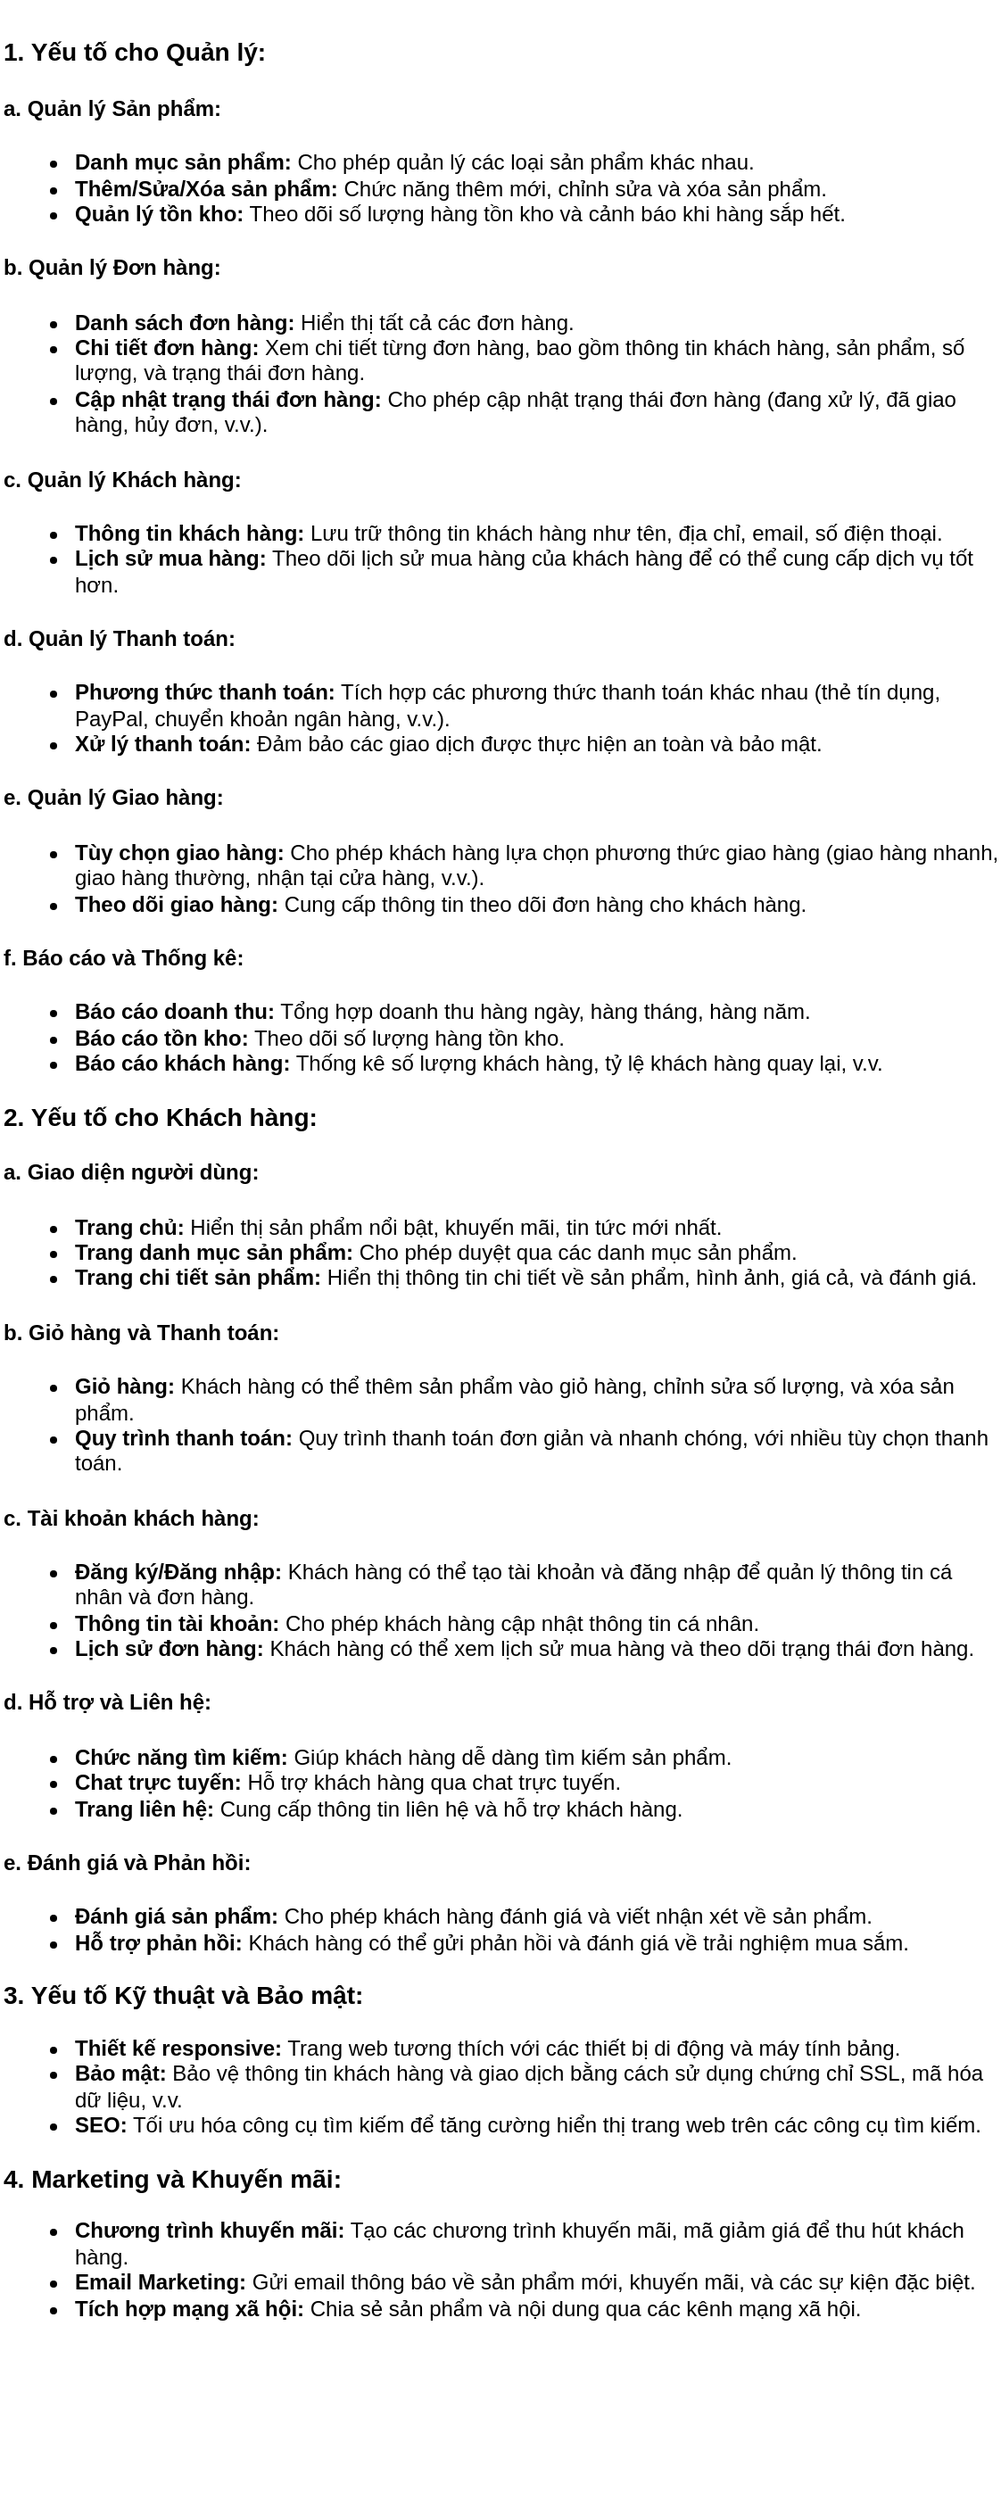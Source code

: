 <mxfile version="24.6.0" type="github">
  <diagram name="Trang-1" id="2Mpa3MiPuB_IE_3Rl7SE">
    <mxGraphModel dx="1050" dy="565" grid="1" gridSize="10" guides="1" tooltips="1" connect="1" arrows="1" fold="1" page="1" pageScale="1" pageWidth="827" pageHeight="1169" math="0" shadow="0">
      <root>
        <mxCell id="0" />
        <mxCell id="1" parent="0" />
        <mxCell id="Jl69iYzpIbMfeHAx8aMh-1" value="&lt;h3&gt;1. &lt;strong&gt;Yếu tố cho Quản lý:&lt;/strong&gt;&lt;/h3&gt;&lt;h4&gt;a. &lt;strong&gt;Quản lý Sản phẩm:&lt;/strong&gt;&lt;/h4&gt;&lt;ul&gt;&lt;li&gt;&lt;strong&gt;Danh mục sản phẩm:&lt;/strong&gt; Cho phép quản lý các loại sản phẩm khác nhau.&lt;/li&gt;&lt;li&gt;&lt;strong&gt;Thêm/Sửa/Xóa sản phẩm:&lt;/strong&gt; Chức năng thêm mới, chỉnh sửa và xóa sản phẩm.&lt;/li&gt;&lt;li&gt;&lt;strong&gt;Quản lý tồn kho:&lt;/strong&gt; Theo dõi số lượng hàng tồn kho và cảnh báo khi hàng sắp hết.&lt;/li&gt;&lt;/ul&gt;&lt;h4&gt;b. &lt;strong&gt;Quản lý Đơn hàng:&lt;/strong&gt;&lt;/h4&gt;&lt;ul&gt;&lt;li&gt;&lt;strong&gt;Danh sách đơn hàng:&lt;/strong&gt; Hiển thị tất cả các đơn hàng.&lt;/li&gt;&lt;li&gt;&lt;strong&gt;Chi tiết đơn hàng:&lt;/strong&gt; Xem chi tiết từng đơn hàng, bao gồm thông tin khách hàng, sản phẩm, số lượng, và trạng thái đơn hàng.&lt;/li&gt;&lt;li&gt;&lt;strong&gt;Cập nhật trạng thái đơn hàng:&lt;/strong&gt; Cho phép cập nhật trạng thái đơn hàng (đang xử lý, đã giao hàng, hủy đơn, v.v.).&lt;/li&gt;&lt;/ul&gt;&lt;h4&gt;c. &lt;strong&gt;Quản lý Khách hàng:&lt;/strong&gt;&lt;/h4&gt;&lt;ul&gt;&lt;li&gt;&lt;strong&gt;Thông tin khách hàng:&lt;/strong&gt; Lưu trữ thông tin khách hàng như tên, địa chỉ, email, số điện thoại.&lt;/li&gt;&lt;li&gt;&lt;strong&gt;Lịch sử mua hàng:&lt;/strong&gt; Theo dõi lịch sử mua hàng của khách hàng để có thể cung cấp dịch vụ tốt hơn.&lt;/li&gt;&lt;/ul&gt;&lt;h4&gt;d. &lt;strong&gt;Quản lý Thanh toán:&lt;/strong&gt;&lt;/h4&gt;&lt;ul&gt;&lt;li&gt;&lt;strong&gt;Phương thức thanh toán:&lt;/strong&gt; Tích hợp các phương thức thanh toán khác nhau (thẻ tín dụng, PayPal, chuyển khoản ngân hàng, v.v.).&lt;/li&gt;&lt;li&gt;&lt;strong&gt;Xử lý thanh toán:&lt;/strong&gt; Đảm bảo các giao dịch được thực hiện an toàn và bảo mật.&lt;/li&gt;&lt;/ul&gt;&lt;h4&gt;e. &lt;strong&gt;Quản lý Giao hàng:&lt;/strong&gt;&lt;/h4&gt;&lt;ul&gt;&lt;li&gt;&lt;strong&gt;Tùy chọn giao hàng:&lt;/strong&gt; Cho phép khách hàng lựa chọn phương thức giao hàng (giao hàng nhanh, giao hàng thường, nhận tại cửa hàng, v.v.).&lt;/li&gt;&lt;li&gt;&lt;strong&gt;Theo dõi giao hàng:&lt;/strong&gt; Cung cấp thông tin theo dõi đơn hàng cho khách hàng.&lt;/li&gt;&lt;/ul&gt;&lt;h4&gt;f. &lt;strong&gt;Báo cáo và Thống kê:&lt;/strong&gt;&lt;/h4&gt;&lt;ul&gt;&lt;li&gt;&lt;strong&gt;Báo cáo doanh thu:&lt;/strong&gt; Tổng hợp doanh thu hàng ngày, hàng tháng, hàng năm.&lt;/li&gt;&lt;li&gt;&lt;strong&gt;Báo cáo tồn kho:&lt;/strong&gt; Theo dõi số lượng hàng tồn kho.&lt;/li&gt;&lt;li&gt;&lt;strong&gt;Báo cáo khách hàng:&lt;/strong&gt; Thống kê số lượng khách hàng, tỷ lệ khách hàng quay lại, v.v.&lt;/li&gt;&lt;/ul&gt;&lt;h3&gt;2. &lt;strong&gt;Yếu tố cho Khách hàng:&lt;/strong&gt;&lt;/h3&gt;&lt;h4&gt;a. &lt;strong&gt;Giao diện người dùng:&lt;/strong&gt;&lt;/h4&gt;&lt;ul&gt;&lt;li&gt;&lt;strong&gt;Trang chủ:&lt;/strong&gt; Hiển thị sản phẩm nổi bật, khuyến mãi, tin tức mới nhất.&lt;/li&gt;&lt;li&gt;&lt;strong&gt;Trang danh mục sản phẩm:&lt;/strong&gt; Cho phép duyệt qua các danh mục sản phẩm.&lt;/li&gt;&lt;li&gt;&lt;strong&gt;Trang chi tiết sản phẩm:&lt;/strong&gt; Hiển thị thông tin chi tiết về sản phẩm, hình ảnh, giá cả, và đánh giá.&lt;/li&gt;&lt;/ul&gt;&lt;h4&gt;b. &lt;strong&gt;Giỏ hàng và Thanh toán:&lt;/strong&gt;&lt;/h4&gt;&lt;ul&gt;&lt;li&gt;&lt;strong&gt;Giỏ hàng:&lt;/strong&gt; Khách hàng có thể thêm sản phẩm vào giỏ hàng, chỉnh sửa số lượng, và xóa sản phẩm.&lt;/li&gt;&lt;li&gt;&lt;strong&gt;Quy trình thanh toán:&lt;/strong&gt; Quy trình thanh toán đơn giản và nhanh chóng, với nhiều tùy chọn thanh toán.&lt;/li&gt;&lt;/ul&gt;&lt;h4&gt;c. &lt;strong&gt;Tài khoản khách hàng:&lt;/strong&gt;&lt;/h4&gt;&lt;ul&gt;&lt;li&gt;&lt;strong&gt;Đăng ký/Đăng nhập:&lt;/strong&gt; Khách hàng có thể tạo tài khoản và đăng nhập để quản lý thông tin cá nhân và đơn hàng.&lt;/li&gt;&lt;li&gt;&lt;strong&gt;Thông tin tài khoản:&lt;/strong&gt; Cho phép khách hàng cập nhật thông tin cá nhân.&lt;/li&gt;&lt;li&gt;&lt;strong&gt;Lịch sử đơn hàng:&lt;/strong&gt; Khách hàng có thể xem lịch sử mua hàng và theo dõi trạng thái đơn hàng.&lt;/li&gt;&lt;/ul&gt;&lt;h4&gt;d. &lt;strong&gt;Hỗ trợ và Liên hệ:&lt;/strong&gt;&lt;/h4&gt;&lt;ul&gt;&lt;li&gt;&lt;strong&gt;Chức năng tìm kiếm:&lt;/strong&gt; Giúp khách hàng dễ dàng tìm kiếm sản phẩm.&lt;/li&gt;&lt;li&gt;&lt;strong&gt;Chat trực tuyến:&lt;/strong&gt; Hỗ trợ khách hàng qua chat trực tuyến.&lt;/li&gt;&lt;li&gt;&lt;strong&gt;Trang liên hệ:&lt;/strong&gt; Cung cấp thông tin liên hệ và hỗ trợ khách hàng.&lt;/li&gt;&lt;/ul&gt;&lt;h4&gt;e. &lt;strong&gt;Đánh giá và Phản hồi:&lt;/strong&gt;&lt;/h4&gt;&lt;ul&gt;&lt;li&gt;&lt;strong&gt;Đánh giá sản phẩm:&lt;/strong&gt; Cho phép khách hàng đánh giá và viết nhận xét về sản phẩm.&lt;/li&gt;&lt;li&gt;&lt;strong&gt;Hỗ trợ phản hồi:&lt;/strong&gt; Khách hàng có thể gửi phản hồi và đánh giá về trải nghiệm mua sắm.&lt;/li&gt;&lt;/ul&gt;&lt;h3&gt;3. &lt;strong&gt;Yếu tố Kỹ thuật và Bảo mật:&lt;/strong&gt;&lt;/h3&gt;&lt;ul&gt;&lt;li&gt;&lt;strong&gt;Thiết kế responsive:&lt;/strong&gt; Trang web tương thích với các thiết bị di động và máy tính bảng.&lt;/li&gt;&lt;li&gt;&lt;strong&gt;Bảo mật:&lt;/strong&gt; Bảo vệ thông tin khách hàng và giao dịch bằng cách sử dụng chứng chỉ SSL, mã hóa dữ liệu, v.v.&lt;/li&gt;&lt;li&gt;&lt;strong&gt;SEO:&lt;/strong&gt; Tối ưu hóa công cụ tìm kiếm để tăng cường hiển thị trang web trên các công cụ tìm kiếm.&lt;/li&gt;&lt;/ul&gt;&lt;h3&gt;4. &lt;strong&gt;Marketing và Khuyến mãi:&lt;/strong&gt;&lt;/h3&gt;&lt;ul&gt;&lt;li&gt;&lt;strong&gt;Chương trình khuyến mãi:&lt;/strong&gt; Tạo các chương trình khuyến mãi, mã giảm giá để thu hút khách hàng.&lt;/li&gt;&lt;li&gt;&lt;strong&gt;Email Marketing:&lt;/strong&gt; Gửi email thông báo về sản phẩm mới, khuyến mãi, và các sự kiện đặc biệt.&lt;/li&gt;&lt;li&gt;&lt;strong&gt;Tích hợp mạng xã hội:&lt;/strong&gt; Chia sẻ sản phẩm và nội dung qua các kênh mạng xã hội.&lt;/li&gt;&lt;/ul&gt;" style="text;whiteSpace=wrap;html=1;" vertex="1" parent="1">
          <mxGeometry x="10" y="10" width="560" height="1400" as="geometry" />
        </mxCell>
      </root>
    </mxGraphModel>
  </diagram>
</mxfile>
